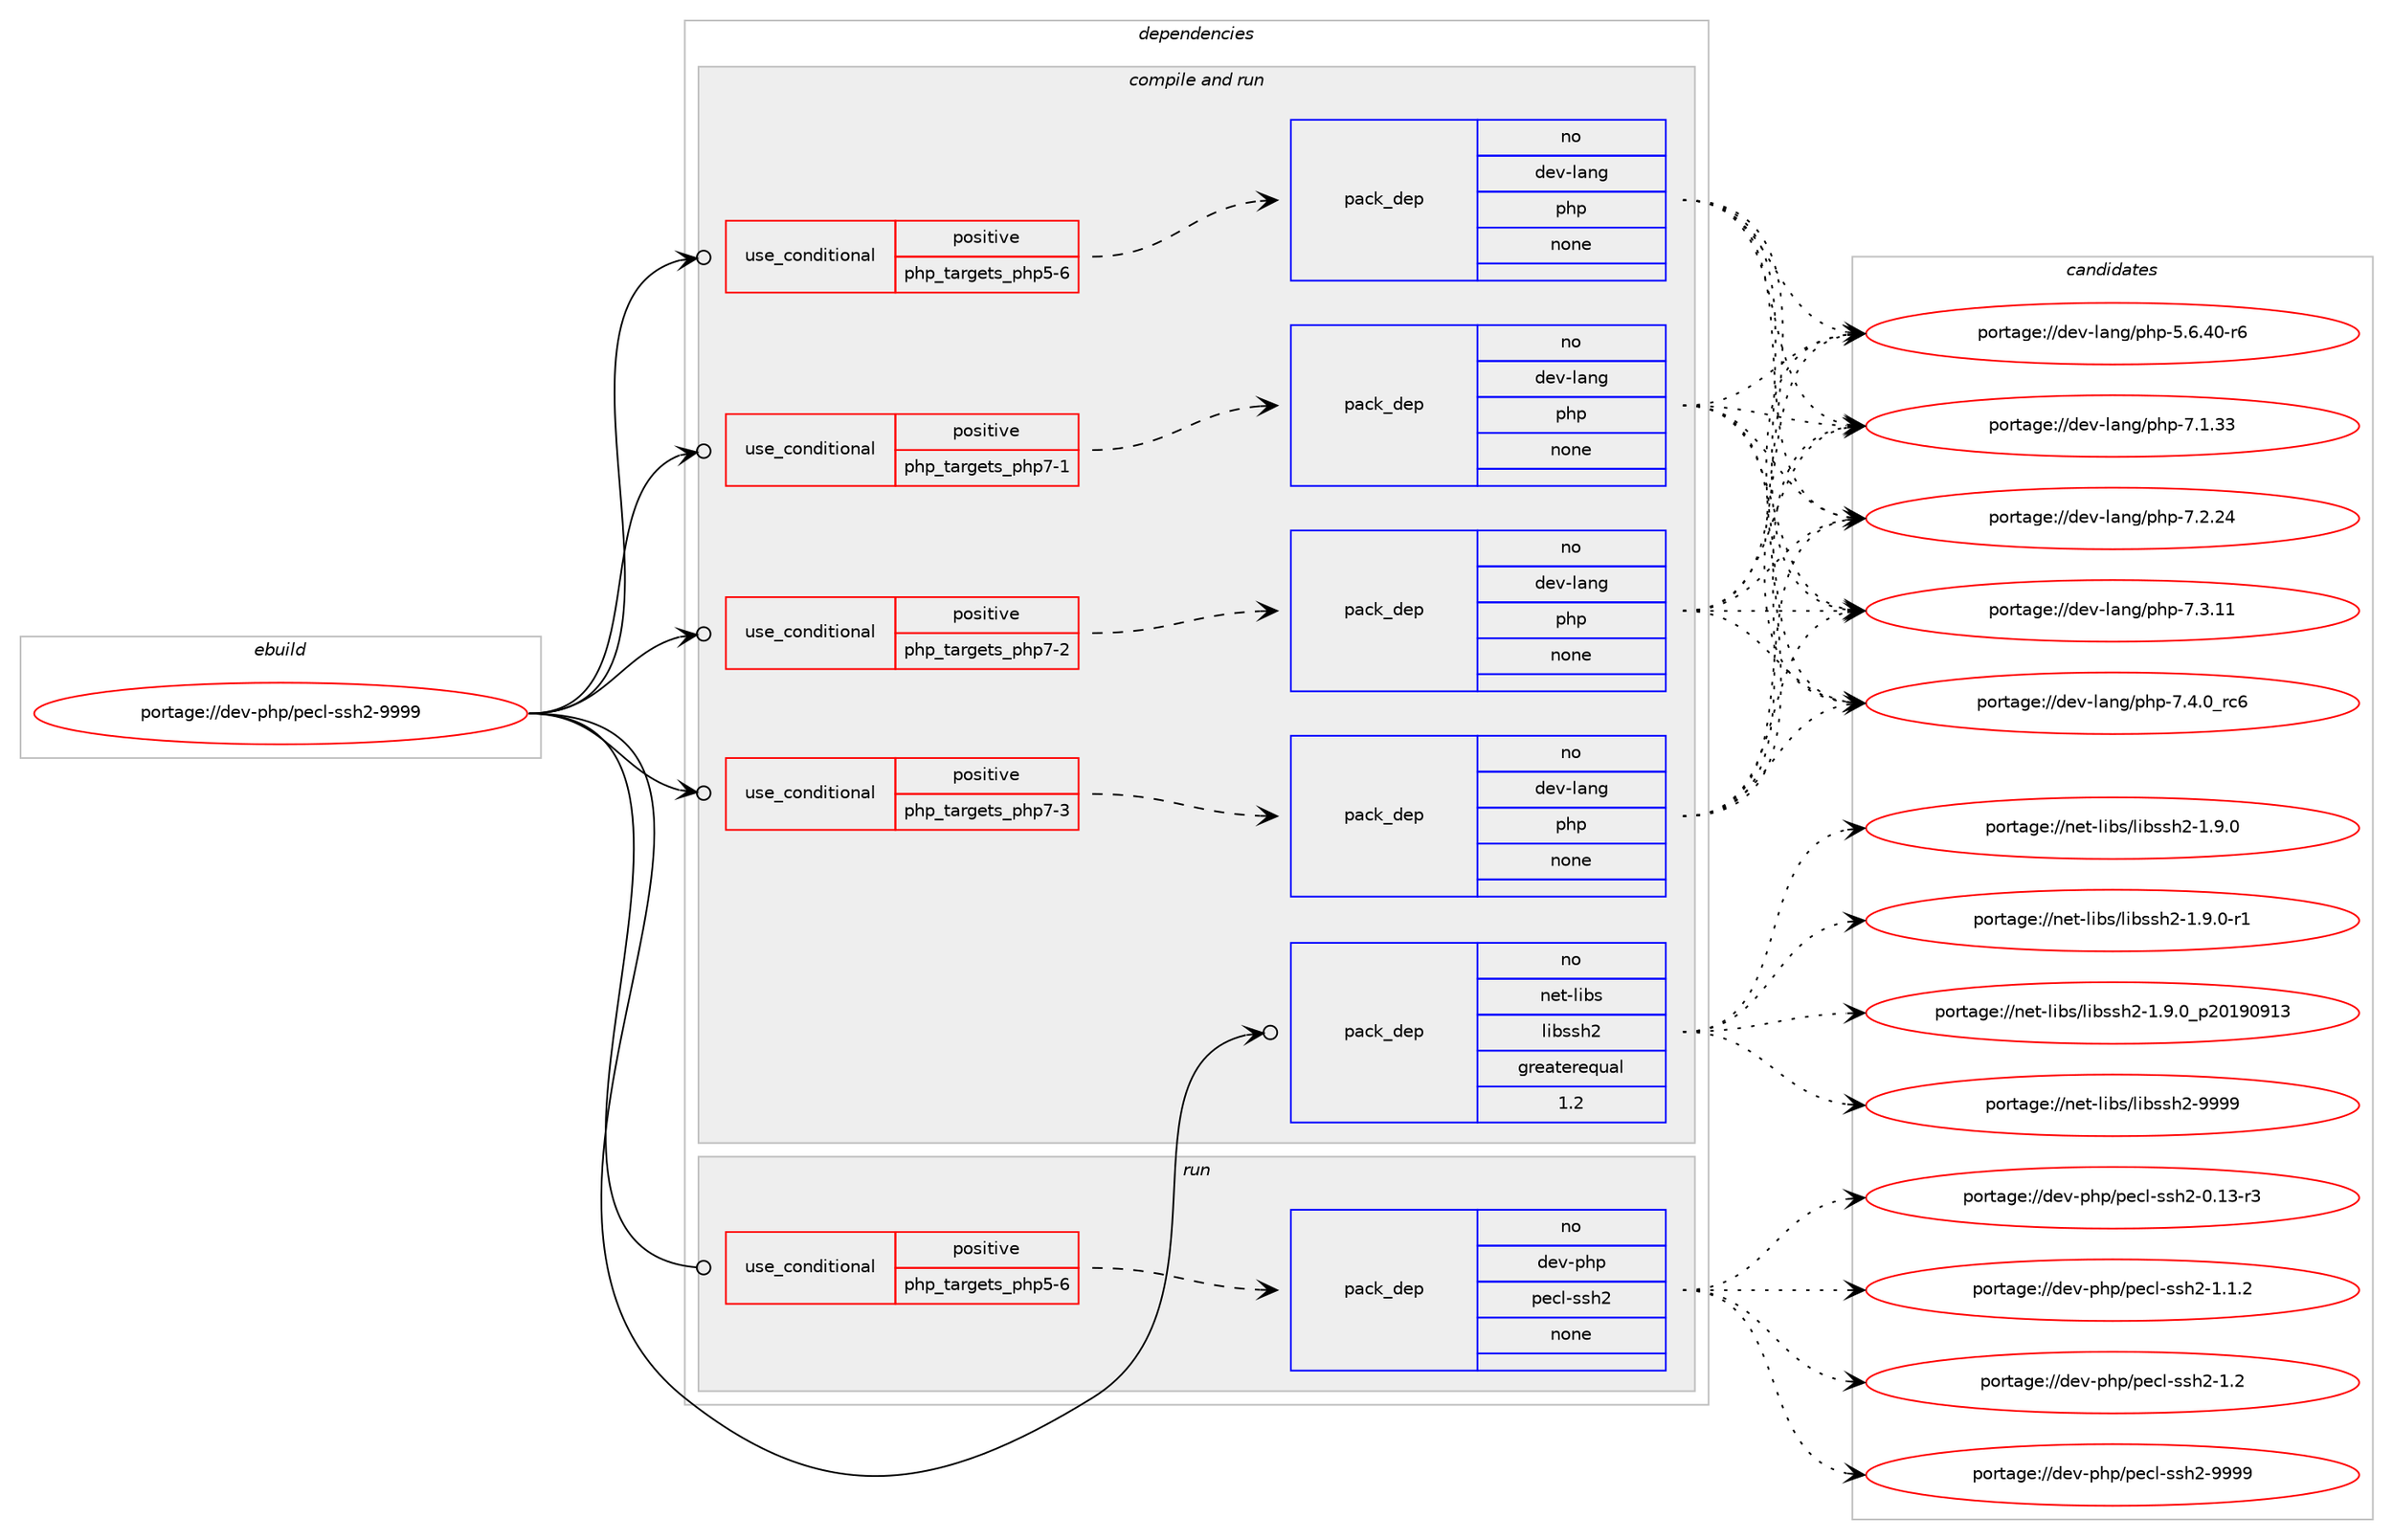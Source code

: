 digraph prolog {

# *************
# Graph options
# *************

newrank=true;
concentrate=true;
compound=true;
graph [rankdir=LR,fontname=Helvetica,fontsize=10,ranksep=1.5];#, ranksep=2.5, nodesep=0.2];
edge  [arrowhead=vee];
node  [fontname=Helvetica,fontsize=10];

# **********
# The ebuild
# **********

subgraph cluster_leftcol {
color=gray;
rank=same;
label=<<i>ebuild</i>>;
id [label="portage://dev-php/pecl-ssh2-9999", color=red, width=4, href="../dev-php/pecl-ssh2-9999.svg"];
}

# ****************
# The dependencies
# ****************

subgraph cluster_midcol {
color=gray;
label=<<i>dependencies</i>>;
subgraph cluster_compile {
fillcolor="#eeeeee";
style=filled;
label=<<i>compile</i>>;
}
subgraph cluster_compileandrun {
fillcolor="#eeeeee";
style=filled;
label=<<i>compile and run</i>>;
subgraph cond24551 {
dependency126218 [label=<<TABLE BORDER="0" CELLBORDER="1" CELLSPACING="0" CELLPADDING="4"><TR><TD ROWSPAN="3" CELLPADDING="10">use_conditional</TD></TR><TR><TD>positive</TD></TR><TR><TD>php_targets_php5-6</TD></TR></TABLE>>, shape=none, color=red];
subgraph pack98396 {
dependency126219 [label=<<TABLE BORDER="0" CELLBORDER="1" CELLSPACING="0" CELLPADDING="4" WIDTH="220"><TR><TD ROWSPAN="6" CELLPADDING="30">pack_dep</TD></TR><TR><TD WIDTH="110">no</TD></TR><TR><TD>dev-lang</TD></TR><TR><TD>php</TD></TR><TR><TD>none</TD></TR><TR><TD></TD></TR></TABLE>>, shape=none, color=blue];
}
dependency126218:e -> dependency126219:w [weight=20,style="dashed",arrowhead="vee"];
}
id:e -> dependency126218:w [weight=20,style="solid",arrowhead="odotvee"];
subgraph cond24552 {
dependency126220 [label=<<TABLE BORDER="0" CELLBORDER="1" CELLSPACING="0" CELLPADDING="4"><TR><TD ROWSPAN="3" CELLPADDING="10">use_conditional</TD></TR><TR><TD>positive</TD></TR><TR><TD>php_targets_php7-1</TD></TR></TABLE>>, shape=none, color=red];
subgraph pack98397 {
dependency126221 [label=<<TABLE BORDER="0" CELLBORDER="1" CELLSPACING="0" CELLPADDING="4" WIDTH="220"><TR><TD ROWSPAN="6" CELLPADDING="30">pack_dep</TD></TR><TR><TD WIDTH="110">no</TD></TR><TR><TD>dev-lang</TD></TR><TR><TD>php</TD></TR><TR><TD>none</TD></TR><TR><TD></TD></TR></TABLE>>, shape=none, color=blue];
}
dependency126220:e -> dependency126221:w [weight=20,style="dashed",arrowhead="vee"];
}
id:e -> dependency126220:w [weight=20,style="solid",arrowhead="odotvee"];
subgraph cond24553 {
dependency126222 [label=<<TABLE BORDER="0" CELLBORDER="1" CELLSPACING="0" CELLPADDING="4"><TR><TD ROWSPAN="3" CELLPADDING="10">use_conditional</TD></TR><TR><TD>positive</TD></TR><TR><TD>php_targets_php7-2</TD></TR></TABLE>>, shape=none, color=red];
subgraph pack98398 {
dependency126223 [label=<<TABLE BORDER="0" CELLBORDER="1" CELLSPACING="0" CELLPADDING="4" WIDTH="220"><TR><TD ROWSPAN="6" CELLPADDING="30">pack_dep</TD></TR><TR><TD WIDTH="110">no</TD></TR><TR><TD>dev-lang</TD></TR><TR><TD>php</TD></TR><TR><TD>none</TD></TR><TR><TD></TD></TR></TABLE>>, shape=none, color=blue];
}
dependency126222:e -> dependency126223:w [weight=20,style="dashed",arrowhead="vee"];
}
id:e -> dependency126222:w [weight=20,style="solid",arrowhead="odotvee"];
subgraph cond24554 {
dependency126224 [label=<<TABLE BORDER="0" CELLBORDER="1" CELLSPACING="0" CELLPADDING="4"><TR><TD ROWSPAN="3" CELLPADDING="10">use_conditional</TD></TR><TR><TD>positive</TD></TR><TR><TD>php_targets_php7-3</TD></TR></TABLE>>, shape=none, color=red];
subgraph pack98399 {
dependency126225 [label=<<TABLE BORDER="0" CELLBORDER="1" CELLSPACING="0" CELLPADDING="4" WIDTH="220"><TR><TD ROWSPAN="6" CELLPADDING="30">pack_dep</TD></TR><TR><TD WIDTH="110">no</TD></TR><TR><TD>dev-lang</TD></TR><TR><TD>php</TD></TR><TR><TD>none</TD></TR><TR><TD></TD></TR></TABLE>>, shape=none, color=blue];
}
dependency126224:e -> dependency126225:w [weight=20,style="dashed",arrowhead="vee"];
}
id:e -> dependency126224:w [weight=20,style="solid",arrowhead="odotvee"];
subgraph pack98400 {
dependency126226 [label=<<TABLE BORDER="0" CELLBORDER="1" CELLSPACING="0" CELLPADDING="4" WIDTH="220"><TR><TD ROWSPAN="6" CELLPADDING="30">pack_dep</TD></TR><TR><TD WIDTH="110">no</TD></TR><TR><TD>net-libs</TD></TR><TR><TD>libssh2</TD></TR><TR><TD>greaterequal</TD></TR><TR><TD>1.2</TD></TR></TABLE>>, shape=none, color=blue];
}
id:e -> dependency126226:w [weight=20,style="solid",arrowhead="odotvee"];
}
subgraph cluster_run {
fillcolor="#eeeeee";
style=filled;
label=<<i>run</i>>;
subgraph cond24555 {
dependency126227 [label=<<TABLE BORDER="0" CELLBORDER="1" CELLSPACING="0" CELLPADDING="4"><TR><TD ROWSPAN="3" CELLPADDING="10">use_conditional</TD></TR><TR><TD>positive</TD></TR><TR><TD>php_targets_php5-6</TD></TR></TABLE>>, shape=none, color=red];
subgraph pack98401 {
dependency126228 [label=<<TABLE BORDER="0" CELLBORDER="1" CELLSPACING="0" CELLPADDING="4" WIDTH="220"><TR><TD ROWSPAN="6" CELLPADDING="30">pack_dep</TD></TR><TR><TD WIDTH="110">no</TD></TR><TR><TD>dev-php</TD></TR><TR><TD>pecl-ssh2</TD></TR><TR><TD>none</TD></TR><TR><TD></TD></TR></TABLE>>, shape=none, color=blue];
}
dependency126227:e -> dependency126228:w [weight=20,style="dashed",arrowhead="vee"];
}
id:e -> dependency126227:w [weight=20,style="solid",arrowhead="odot"];
}
}

# **************
# The candidates
# **************

subgraph cluster_choices {
rank=same;
color=gray;
label=<<i>candidates</i>>;

subgraph choice98396 {
color=black;
nodesep=1;
choiceportage100101118451089711010347112104112455346544652484511454 [label="portage://dev-lang/php-5.6.40-r6", color=red, width=4,href="../dev-lang/php-5.6.40-r6.svg"];
choiceportage10010111845108971101034711210411245554649465151 [label="portage://dev-lang/php-7.1.33", color=red, width=4,href="../dev-lang/php-7.1.33.svg"];
choiceportage10010111845108971101034711210411245554650465052 [label="portage://dev-lang/php-7.2.24", color=red, width=4,href="../dev-lang/php-7.2.24.svg"];
choiceportage10010111845108971101034711210411245554651464949 [label="portage://dev-lang/php-7.3.11", color=red, width=4,href="../dev-lang/php-7.3.11.svg"];
choiceportage100101118451089711010347112104112455546524648951149954 [label="portage://dev-lang/php-7.4.0_rc6", color=red, width=4,href="../dev-lang/php-7.4.0_rc6.svg"];
dependency126219:e -> choiceportage100101118451089711010347112104112455346544652484511454:w [style=dotted,weight="100"];
dependency126219:e -> choiceportage10010111845108971101034711210411245554649465151:w [style=dotted,weight="100"];
dependency126219:e -> choiceportage10010111845108971101034711210411245554650465052:w [style=dotted,weight="100"];
dependency126219:e -> choiceportage10010111845108971101034711210411245554651464949:w [style=dotted,weight="100"];
dependency126219:e -> choiceportage100101118451089711010347112104112455546524648951149954:w [style=dotted,weight="100"];
}
subgraph choice98397 {
color=black;
nodesep=1;
choiceportage100101118451089711010347112104112455346544652484511454 [label="portage://dev-lang/php-5.6.40-r6", color=red, width=4,href="../dev-lang/php-5.6.40-r6.svg"];
choiceportage10010111845108971101034711210411245554649465151 [label="portage://dev-lang/php-7.1.33", color=red, width=4,href="../dev-lang/php-7.1.33.svg"];
choiceportage10010111845108971101034711210411245554650465052 [label="portage://dev-lang/php-7.2.24", color=red, width=4,href="../dev-lang/php-7.2.24.svg"];
choiceportage10010111845108971101034711210411245554651464949 [label="portage://dev-lang/php-7.3.11", color=red, width=4,href="../dev-lang/php-7.3.11.svg"];
choiceportage100101118451089711010347112104112455546524648951149954 [label="portage://dev-lang/php-7.4.0_rc6", color=red, width=4,href="../dev-lang/php-7.4.0_rc6.svg"];
dependency126221:e -> choiceportage100101118451089711010347112104112455346544652484511454:w [style=dotted,weight="100"];
dependency126221:e -> choiceportage10010111845108971101034711210411245554649465151:w [style=dotted,weight="100"];
dependency126221:e -> choiceportage10010111845108971101034711210411245554650465052:w [style=dotted,weight="100"];
dependency126221:e -> choiceportage10010111845108971101034711210411245554651464949:w [style=dotted,weight="100"];
dependency126221:e -> choiceportage100101118451089711010347112104112455546524648951149954:w [style=dotted,weight="100"];
}
subgraph choice98398 {
color=black;
nodesep=1;
choiceportage100101118451089711010347112104112455346544652484511454 [label="portage://dev-lang/php-5.6.40-r6", color=red, width=4,href="../dev-lang/php-5.6.40-r6.svg"];
choiceportage10010111845108971101034711210411245554649465151 [label="portage://dev-lang/php-7.1.33", color=red, width=4,href="../dev-lang/php-7.1.33.svg"];
choiceportage10010111845108971101034711210411245554650465052 [label="portage://dev-lang/php-7.2.24", color=red, width=4,href="../dev-lang/php-7.2.24.svg"];
choiceportage10010111845108971101034711210411245554651464949 [label="portage://dev-lang/php-7.3.11", color=red, width=4,href="../dev-lang/php-7.3.11.svg"];
choiceportage100101118451089711010347112104112455546524648951149954 [label="portage://dev-lang/php-7.4.0_rc6", color=red, width=4,href="../dev-lang/php-7.4.0_rc6.svg"];
dependency126223:e -> choiceportage100101118451089711010347112104112455346544652484511454:w [style=dotted,weight="100"];
dependency126223:e -> choiceportage10010111845108971101034711210411245554649465151:w [style=dotted,weight="100"];
dependency126223:e -> choiceportage10010111845108971101034711210411245554650465052:w [style=dotted,weight="100"];
dependency126223:e -> choiceportage10010111845108971101034711210411245554651464949:w [style=dotted,weight="100"];
dependency126223:e -> choiceportage100101118451089711010347112104112455546524648951149954:w [style=dotted,weight="100"];
}
subgraph choice98399 {
color=black;
nodesep=1;
choiceportage100101118451089711010347112104112455346544652484511454 [label="portage://dev-lang/php-5.6.40-r6", color=red, width=4,href="../dev-lang/php-5.6.40-r6.svg"];
choiceportage10010111845108971101034711210411245554649465151 [label="portage://dev-lang/php-7.1.33", color=red, width=4,href="../dev-lang/php-7.1.33.svg"];
choiceportage10010111845108971101034711210411245554650465052 [label="portage://dev-lang/php-7.2.24", color=red, width=4,href="../dev-lang/php-7.2.24.svg"];
choiceportage10010111845108971101034711210411245554651464949 [label="portage://dev-lang/php-7.3.11", color=red, width=4,href="../dev-lang/php-7.3.11.svg"];
choiceportage100101118451089711010347112104112455546524648951149954 [label="portage://dev-lang/php-7.4.0_rc6", color=red, width=4,href="../dev-lang/php-7.4.0_rc6.svg"];
dependency126225:e -> choiceportage100101118451089711010347112104112455346544652484511454:w [style=dotted,weight="100"];
dependency126225:e -> choiceportage10010111845108971101034711210411245554649465151:w [style=dotted,weight="100"];
dependency126225:e -> choiceportage10010111845108971101034711210411245554650465052:w [style=dotted,weight="100"];
dependency126225:e -> choiceportage10010111845108971101034711210411245554651464949:w [style=dotted,weight="100"];
dependency126225:e -> choiceportage100101118451089711010347112104112455546524648951149954:w [style=dotted,weight="100"];
}
subgraph choice98400 {
color=black;
nodesep=1;
choiceportage1101011164510810598115471081059811511510450454946574648 [label="portage://net-libs/libssh2-1.9.0", color=red, width=4,href="../net-libs/libssh2-1.9.0.svg"];
choiceportage11010111645108105981154710810598115115104504549465746484511449 [label="portage://net-libs/libssh2-1.9.0-r1", color=red, width=4,href="../net-libs/libssh2-1.9.0-r1.svg"];
choiceportage1101011164510810598115471081059811511510450454946574648951125048495748574951 [label="portage://net-libs/libssh2-1.9.0_p20190913", color=red, width=4,href="../net-libs/libssh2-1.9.0_p20190913.svg"];
choiceportage11010111645108105981154710810598115115104504557575757 [label="portage://net-libs/libssh2-9999", color=red, width=4,href="../net-libs/libssh2-9999.svg"];
dependency126226:e -> choiceportage1101011164510810598115471081059811511510450454946574648:w [style=dotted,weight="100"];
dependency126226:e -> choiceportage11010111645108105981154710810598115115104504549465746484511449:w [style=dotted,weight="100"];
dependency126226:e -> choiceportage1101011164510810598115471081059811511510450454946574648951125048495748574951:w [style=dotted,weight="100"];
dependency126226:e -> choiceportage11010111645108105981154710810598115115104504557575757:w [style=dotted,weight="100"];
}
subgraph choice98401 {
color=black;
nodesep=1;
choiceportage100101118451121041124711210199108451151151045045484649514511451 [label="portage://dev-php/pecl-ssh2-0.13-r3", color=red, width=4,href="../dev-php/pecl-ssh2-0.13-r3.svg"];
choiceportage1001011184511210411247112101991084511511510450454946494650 [label="portage://dev-php/pecl-ssh2-1.1.2", color=red, width=4,href="../dev-php/pecl-ssh2-1.1.2.svg"];
choiceportage100101118451121041124711210199108451151151045045494650 [label="portage://dev-php/pecl-ssh2-1.2", color=red, width=4,href="../dev-php/pecl-ssh2-1.2.svg"];
choiceportage10010111845112104112471121019910845115115104504557575757 [label="portage://dev-php/pecl-ssh2-9999", color=red, width=4,href="../dev-php/pecl-ssh2-9999.svg"];
dependency126228:e -> choiceportage100101118451121041124711210199108451151151045045484649514511451:w [style=dotted,weight="100"];
dependency126228:e -> choiceportage1001011184511210411247112101991084511511510450454946494650:w [style=dotted,weight="100"];
dependency126228:e -> choiceportage100101118451121041124711210199108451151151045045494650:w [style=dotted,weight="100"];
dependency126228:e -> choiceportage10010111845112104112471121019910845115115104504557575757:w [style=dotted,weight="100"];
}
}

}
